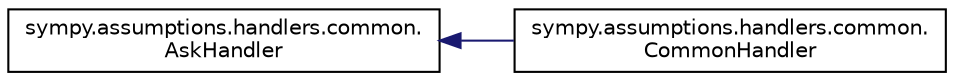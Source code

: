 digraph "Graphical Class Hierarchy"
{
 // LATEX_PDF_SIZE
  edge [fontname="Helvetica",fontsize="10",labelfontname="Helvetica",labelfontsize="10"];
  node [fontname="Helvetica",fontsize="10",shape=record];
  rankdir="LR";
  Node0 [label="sympy.assumptions.handlers.common.\lAskHandler",height=0.2,width=0.4,color="black", fillcolor="white", style="filled",URL="$classsympy_1_1assumptions_1_1handlers_1_1common_1_1AskHandler.html",tooltip=" "];
  Node0 -> Node1 [dir="back",color="midnightblue",fontsize="10",style="solid",fontname="Helvetica"];
  Node1 [label="sympy.assumptions.handlers.common.\lCommonHandler",height=0.2,width=0.4,color="black", fillcolor="white", style="filled",URL="$classsympy_1_1assumptions_1_1handlers_1_1common_1_1CommonHandler.html",tooltip=" "];
}
